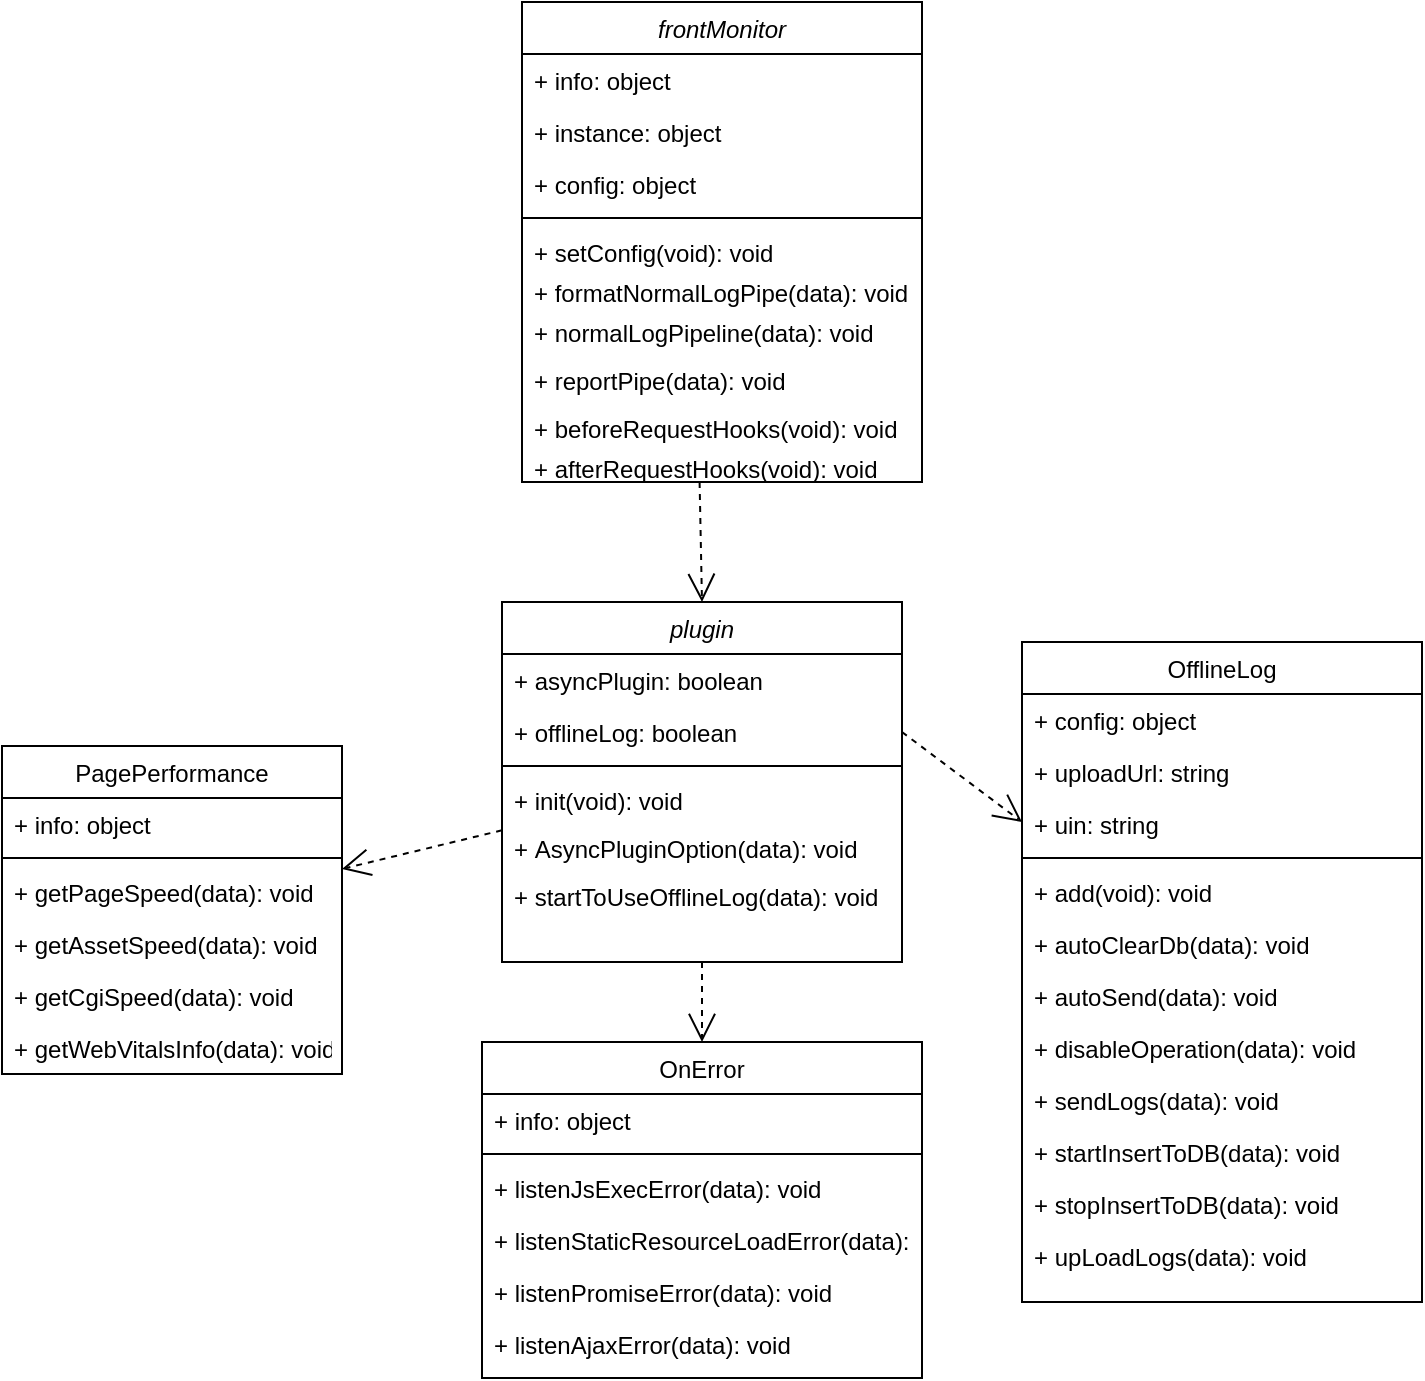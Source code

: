 <mxfile version="21.1.1" type="github">
  <diagram id="C5RBs43oDa-KdzZeNtuy" name="Page-1">
    <mxGraphModel dx="820" dy="556" grid="1" gridSize="10" guides="1" tooltips="1" connect="1" arrows="1" fold="1" page="1" pageScale="1" pageWidth="827" pageHeight="1169" math="0" shadow="0">
      <root>
        <mxCell id="WIyWlLk6GJQsqaUBKTNV-0" />
        <mxCell id="WIyWlLk6GJQsqaUBKTNV-1" parent="WIyWlLk6GJQsqaUBKTNV-0" />
        <mxCell id="4VIkQ_nslsspy_3Tey3o-0" value="OnError" style="swimlane;fontStyle=0;align=center;verticalAlign=top;childLayout=stackLayout;horizontal=1;startSize=26;horizontalStack=0;resizeParent=1;resizeLast=0;collapsible=1;marginBottom=0;rounded=0;shadow=0;strokeWidth=1;" vertex="1" parent="WIyWlLk6GJQsqaUBKTNV-1">
          <mxGeometry x="290" y="650" width="220" height="168" as="geometry">
            <mxRectangle x="290" y="562" width="160" height="26" as="alternateBounds" />
          </mxGeometry>
        </mxCell>
        <mxCell id="4VIkQ_nslsspy_3Tey3o-1" value="+ info: object" style="text;align=left;verticalAlign=top;spacingLeft=4;spacingRight=4;overflow=hidden;rotatable=0;points=[[0,0.5],[1,0.5]];portConstraint=eastwest;" vertex="1" parent="4VIkQ_nslsspy_3Tey3o-0">
          <mxGeometry y="26" width="220" height="26" as="geometry" />
        </mxCell>
        <mxCell id="4VIkQ_nslsspy_3Tey3o-2" value="" style="line;html=1;strokeWidth=1;align=left;verticalAlign=middle;spacingTop=-1;spacingLeft=3;spacingRight=3;rotatable=0;labelPosition=right;points=[];portConstraint=eastwest;" vertex="1" parent="4VIkQ_nslsspy_3Tey3o-0">
          <mxGeometry y="52" width="220" height="8" as="geometry" />
        </mxCell>
        <mxCell id="4VIkQ_nslsspy_3Tey3o-3" value="+ listenJsExecError(data): void" style="text;align=left;verticalAlign=top;spacingLeft=4;spacingRight=4;overflow=hidden;rotatable=0;points=[[0,0.5],[1,0.5]];portConstraint=eastwest;" vertex="1" parent="4VIkQ_nslsspy_3Tey3o-0">
          <mxGeometry y="60" width="220" height="26" as="geometry" />
        </mxCell>
        <mxCell id="4VIkQ_nslsspy_3Tey3o-4" value="+ listenStaticResourceLoadError(data): void" style="text;align=left;verticalAlign=top;spacingLeft=4;spacingRight=4;overflow=hidden;rotatable=0;points=[[0,0.5],[1,0.5]];portConstraint=eastwest;rounded=0;shadow=0;html=0;" vertex="1" parent="4VIkQ_nslsspy_3Tey3o-0">
          <mxGeometry y="86" width="220" height="26" as="geometry" />
        </mxCell>
        <mxCell id="4VIkQ_nslsspy_3Tey3o-5" value="+ listenPromiseError(data): void" style="text;align=left;verticalAlign=top;spacingLeft=4;spacingRight=4;overflow=hidden;rotatable=0;points=[[0,0.5],[1,0.5]];portConstraint=eastwest;rounded=0;shadow=0;html=0;" vertex="1" parent="4VIkQ_nslsspy_3Tey3o-0">
          <mxGeometry y="112" width="220" height="26" as="geometry" />
        </mxCell>
        <mxCell id="4VIkQ_nslsspy_3Tey3o-6" value="+ listenAjaxError(data): void" style="text;align=left;verticalAlign=top;spacingLeft=4;spacingRight=4;overflow=hidden;rotatable=0;points=[[0,0.5],[1,0.5]];portConstraint=eastwest;rounded=0;shadow=0;html=0;" vertex="1" parent="4VIkQ_nslsspy_3Tey3o-0">
          <mxGeometry y="138" width="220" height="26" as="geometry" />
        </mxCell>
        <mxCell id="4VIkQ_nslsspy_3Tey3o-7" value="PagePerformance" style="swimlane;fontStyle=0;align=center;verticalAlign=top;childLayout=stackLayout;horizontal=1;startSize=26;horizontalStack=0;resizeParent=1;resizeLast=0;collapsible=1;marginBottom=0;rounded=0;shadow=0;strokeWidth=1;" vertex="1" parent="WIyWlLk6GJQsqaUBKTNV-1">
          <mxGeometry x="50" y="502" width="170" height="164" as="geometry">
            <mxRectangle x="60" y="790" width="160" height="26" as="alternateBounds" />
          </mxGeometry>
        </mxCell>
        <mxCell id="4VIkQ_nslsspy_3Tey3o-8" value="+ info: object" style="text;align=left;verticalAlign=top;spacingLeft=4;spacingRight=4;overflow=hidden;rotatable=0;points=[[0,0.5],[1,0.5]];portConstraint=eastwest;" vertex="1" parent="4VIkQ_nslsspy_3Tey3o-7">
          <mxGeometry y="26" width="170" height="26" as="geometry" />
        </mxCell>
        <mxCell id="4VIkQ_nslsspy_3Tey3o-9" value="" style="line;html=1;strokeWidth=1;align=left;verticalAlign=middle;spacingTop=-1;spacingLeft=3;spacingRight=3;rotatable=0;labelPosition=right;points=[];portConstraint=eastwest;" vertex="1" parent="4VIkQ_nslsspy_3Tey3o-7">
          <mxGeometry y="52" width="170" height="8" as="geometry" />
        </mxCell>
        <mxCell id="4VIkQ_nslsspy_3Tey3o-10" value="+ getPageSpeed(data): void" style="text;align=left;verticalAlign=top;spacingLeft=4;spacingRight=4;overflow=hidden;rotatable=0;points=[[0,0.5],[1,0.5]];portConstraint=eastwest;rounded=0;shadow=0;html=0;" vertex="1" parent="4VIkQ_nslsspy_3Tey3o-7">
          <mxGeometry y="60" width="170" height="26" as="geometry" />
        </mxCell>
        <mxCell id="4VIkQ_nslsspy_3Tey3o-11" value="+ getAssetSpeed(data): void" style="text;align=left;verticalAlign=top;spacingLeft=4;spacingRight=4;overflow=hidden;rotatable=0;points=[[0,0.5],[1,0.5]];portConstraint=eastwest;" vertex="1" parent="4VIkQ_nslsspy_3Tey3o-7">
          <mxGeometry y="86" width="170" height="26" as="geometry" />
        </mxCell>
        <mxCell id="4VIkQ_nslsspy_3Tey3o-12" value="+ getCgiSpeed(data): void" style="text;align=left;verticalAlign=top;spacingLeft=4;spacingRight=4;overflow=hidden;rotatable=0;points=[[0,0.5],[1,0.5]];portConstraint=eastwest;rounded=0;shadow=0;html=0;" vertex="1" parent="4VIkQ_nslsspy_3Tey3o-7">
          <mxGeometry y="112" width="170" height="26" as="geometry" />
        </mxCell>
        <mxCell id="4VIkQ_nslsspy_3Tey3o-13" value="+ getWebVitalsInfo(data): void" style="text;align=left;verticalAlign=top;spacingLeft=4;spacingRight=4;overflow=hidden;rotatable=0;points=[[0,0.5],[1,0.5]];portConstraint=eastwest;rounded=0;shadow=0;html=0;" vertex="1" parent="4VIkQ_nslsspy_3Tey3o-7">
          <mxGeometry y="138" width="170" height="26" as="geometry" />
        </mxCell>
        <mxCell id="4VIkQ_nslsspy_3Tey3o-14" value="OfflineLog" style="swimlane;fontStyle=0;align=center;verticalAlign=top;childLayout=stackLayout;horizontal=1;startSize=26;horizontalStack=0;resizeParent=1;resizeLast=0;collapsible=1;marginBottom=0;rounded=0;shadow=0;strokeWidth=1;" vertex="1" parent="WIyWlLk6GJQsqaUBKTNV-1">
          <mxGeometry x="560" y="450" width="200" height="330" as="geometry">
            <mxRectangle x="570" y="720" width="160" height="26" as="alternateBounds" />
          </mxGeometry>
        </mxCell>
        <mxCell id="4VIkQ_nslsspy_3Tey3o-15" value="+ config: object" style="text;align=left;verticalAlign=top;spacingLeft=4;spacingRight=4;overflow=hidden;rotatable=0;points=[[0,0.5],[1,0.5]];portConstraint=eastwest;" vertex="1" parent="4VIkQ_nslsspy_3Tey3o-14">
          <mxGeometry y="26" width="200" height="26" as="geometry" />
        </mxCell>
        <mxCell id="4VIkQ_nslsspy_3Tey3o-16" value="+ uploadUrl: string" style="text;align=left;verticalAlign=top;spacingLeft=4;spacingRight=4;overflow=hidden;rotatable=0;points=[[0,0.5],[1,0.5]];portConstraint=eastwest;" vertex="1" parent="4VIkQ_nslsspy_3Tey3o-14">
          <mxGeometry y="52" width="200" height="26" as="geometry" />
        </mxCell>
        <mxCell id="4VIkQ_nslsspy_3Tey3o-17" value="+ uin: string" style="text;align=left;verticalAlign=top;spacingLeft=4;spacingRight=4;overflow=hidden;rotatable=0;points=[[0,0.5],[1,0.5]];portConstraint=eastwest;" vertex="1" parent="4VIkQ_nslsspy_3Tey3o-14">
          <mxGeometry y="78" width="200" height="26" as="geometry" />
        </mxCell>
        <mxCell id="4VIkQ_nslsspy_3Tey3o-18" value="" style="line;html=1;strokeWidth=1;align=left;verticalAlign=middle;spacingTop=-1;spacingLeft=3;spacingRight=3;rotatable=0;labelPosition=right;points=[];portConstraint=eastwest;" vertex="1" parent="4VIkQ_nslsspy_3Tey3o-14">
          <mxGeometry y="104" width="200" height="8" as="geometry" />
        </mxCell>
        <mxCell id="4VIkQ_nslsspy_3Tey3o-19" value="+ add(void): void" style="text;align=left;verticalAlign=top;spacingLeft=4;spacingRight=4;overflow=hidden;rotatable=0;points=[[0,0.5],[1,0.5]];portConstraint=eastwest;" vertex="1" parent="4VIkQ_nslsspy_3Tey3o-14">
          <mxGeometry y="112" width="200" height="26" as="geometry" />
        </mxCell>
        <mxCell id="4VIkQ_nslsspy_3Tey3o-20" value="+ autoClearDb(data): void" style="text;align=left;verticalAlign=top;spacingLeft=4;spacingRight=4;overflow=hidden;rotatable=0;points=[[0,0.5],[1,0.5]];portConstraint=eastwest;rounded=0;shadow=0;html=0;" vertex="1" parent="4VIkQ_nslsspy_3Tey3o-14">
          <mxGeometry y="138" width="200" height="26" as="geometry" />
        </mxCell>
        <mxCell id="4VIkQ_nslsspy_3Tey3o-21" value="+ autoSend(data): void" style="text;align=left;verticalAlign=top;spacingLeft=4;spacingRight=4;overflow=hidden;rotatable=0;points=[[0,0.5],[1,0.5]];portConstraint=eastwest;rounded=0;shadow=0;html=0;" vertex="1" parent="4VIkQ_nslsspy_3Tey3o-14">
          <mxGeometry y="164" width="200" height="26" as="geometry" />
        </mxCell>
        <mxCell id="4VIkQ_nslsspy_3Tey3o-22" value="+ disableOperation(data): void" style="text;align=left;verticalAlign=top;spacingLeft=4;spacingRight=4;overflow=hidden;rotatable=0;points=[[0,0.5],[1,0.5]];portConstraint=eastwest;rounded=0;shadow=0;html=0;" vertex="1" parent="4VIkQ_nslsspy_3Tey3o-14">
          <mxGeometry y="190" width="200" height="26" as="geometry" />
        </mxCell>
        <mxCell id="4VIkQ_nslsspy_3Tey3o-23" value="+ sendLogs(data): void" style="text;align=left;verticalAlign=top;spacingLeft=4;spacingRight=4;overflow=hidden;rotatable=0;points=[[0,0.5],[1,0.5]];portConstraint=eastwest;rounded=0;shadow=0;html=0;" vertex="1" parent="4VIkQ_nslsspy_3Tey3o-14">
          <mxGeometry y="216" width="200" height="26" as="geometry" />
        </mxCell>
        <mxCell id="4VIkQ_nslsspy_3Tey3o-24" value="+ startInsertToDB(data): void" style="text;align=left;verticalAlign=top;spacingLeft=4;spacingRight=4;overflow=hidden;rotatable=0;points=[[0,0.5],[1,0.5]];portConstraint=eastwest;rounded=0;shadow=0;html=0;" vertex="1" parent="4VIkQ_nslsspy_3Tey3o-14">
          <mxGeometry y="242" width="200" height="26" as="geometry" />
        </mxCell>
        <mxCell id="4VIkQ_nslsspy_3Tey3o-25" value="+ stopInsertToDB(data): void" style="text;align=left;verticalAlign=top;spacingLeft=4;spacingRight=4;overflow=hidden;rotatable=0;points=[[0,0.5],[1,0.5]];portConstraint=eastwest;rounded=0;shadow=0;html=0;" vertex="1" parent="4VIkQ_nslsspy_3Tey3o-14">
          <mxGeometry y="268" width="200" height="26" as="geometry" />
        </mxCell>
        <mxCell id="4VIkQ_nslsspy_3Tey3o-26" value="+ upLoadLogs(data): void" style="text;align=left;verticalAlign=top;spacingLeft=4;spacingRight=4;overflow=hidden;rotatable=0;points=[[0,0.5],[1,0.5]];portConstraint=eastwest;rounded=0;shadow=0;html=0;" vertex="1" parent="4VIkQ_nslsspy_3Tey3o-14">
          <mxGeometry y="294" width="200" height="26" as="geometry" />
        </mxCell>
        <mxCell id="4VIkQ_nslsspy_3Tey3o-27" value="plugin" style="swimlane;fontStyle=2;align=center;verticalAlign=top;childLayout=stackLayout;horizontal=1;startSize=26;horizontalStack=0;resizeParent=1;resizeLast=0;collapsible=1;marginBottom=0;rounded=0;shadow=0;strokeWidth=1;" vertex="1" parent="WIyWlLk6GJQsqaUBKTNV-1">
          <mxGeometry x="300" y="430" width="200" height="180" as="geometry">
            <mxRectangle x="230" y="140" width="160" height="26" as="alternateBounds" />
          </mxGeometry>
        </mxCell>
        <mxCell id="4VIkQ_nslsspy_3Tey3o-28" value="+ asyncPlugin: boolean" style="text;align=left;verticalAlign=top;spacingLeft=4;spacingRight=4;overflow=hidden;rotatable=0;points=[[0,0.5],[1,0.5]];portConstraint=eastwest;" vertex="1" parent="4VIkQ_nslsspy_3Tey3o-27">
          <mxGeometry y="26" width="200" height="26" as="geometry" />
        </mxCell>
        <mxCell id="4VIkQ_nslsspy_3Tey3o-29" value="+ offlineLog: boolean" style="text;align=left;verticalAlign=top;spacingLeft=4;spacingRight=4;overflow=hidden;rotatable=0;points=[[0,0.5],[1,0.5]];portConstraint=eastwest;rounded=0;shadow=0;html=0;" vertex="1" parent="4VIkQ_nslsspy_3Tey3o-27">
          <mxGeometry y="52" width="200" height="26" as="geometry" />
        </mxCell>
        <mxCell id="4VIkQ_nslsspy_3Tey3o-30" value="" style="line;html=1;strokeWidth=1;align=left;verticalAlign=middle;spacingTop=-1;spacingLeft=3;spacingRight=3;rotatable=0;labelPosition=right;points=[];portConstraint=eastwest;" vertex="1" parent="4VIkQ_nslsspy_3Tey3o-27">
          <mxGeometry y="78" width="200" height="8" as="geometry" />
        </mxCell>
        <mxCell id="4VIkQ_nslsspy_3Tey3o-31" value="+ init(void): void" style="text;align=left;verticalAlign=top;spacingLeft=4;spacingRight=4;overflow=hidden;rotatable=0;points=[[0,0.5],[1,0.5]];portConstraint=eastwest;" vertex="1" parent="4VIkQ_nslsspy_3Tey3o-27">
          <mxGeometry y="86" width="200" height="24" as="geometry" />
        </mxCell>
        <mxCell id="4VIkQ_nslsspy_3Tey3o-32" value="+ AsyncPluginOption(data): void" style="text;align=left;verticalAlign=top;spacingLeft=4;spacingRight=4;overflow=hidden;rotatable=0;points=[[0,0.5],[1,0.5]];portConstraint=eastwest;" vertex="1" parent="4VIkQ_nslsspy_3Tey3o-27">
          <mxGeometry y="110" width="200" height="24" as="geometry" />
        </mxCell>
        <mxCell id="4VIkQ_nslsspy_3Tey3o-33" value="+ startToUseOfflineLog(data): void" style="text;align=left;verticalAlign=top;spacingLeft=4;spacingRight=4;overflow=hidden;rotatable=0;points=[[0,0.5],[1,0.5]];portConstraint=eastwest;" vertex="1" parent="4VIkQ_nslsspy_3Tey3o-27">
          <mxGeometry y="134" width="200" height="20" as="geometry" />
        </mxCell>
        <mxCell id="4VIkQ_nslsspy_3Tey3o-34" value="" style="endArrow=open;endSize=12;dashed=1;html=1;rounded=0;" edge="1" parent="WIyWlLk6GJQsqaUBKTNV-1" source="4VIkQ_nslsspy_3Tey3o-27" target="4VIkQ_nslsspy_3Tey3o-7">
          <mxGeometry x="0.111" y="5" width="160" relative="1" as="geometry">
            <mxPoint x="120" y="328" as="sourcePoint" />
            <mxPoint x="420" y="318" as="targetPoint" />
            <mxPoint as="offset" />
          </mxGeometry>
        </mxCell>
        <mxCell id="4VIkQ_nslsspy_3Tey3o-35" value="" style="endArrow=open;endSize=12;dashed=1;html=1;rounded=0;" edge="1" parent="WIyWlLk6GJQsqaUBKTNV-1" source="4VIkQ_nslsspy_3Tey3o-27" target="4VIkQ_nslsspy_3Tey3o-0">
          <mxGeometry width="160" relative="1" as="geometry">
            <mxPoint x="120" y="328" as="sourcePoint" />
            <mxPoint x="420" y="318" as="targetPoint" />
          </mxGeometry>
        </mxCell>
        <mxCell id="4VIkQ_nslsspy_3Tey3o-36" value="" style="endArrow=open;endSize=12;dashed=1;html=1;rounded=0;exitX=1;exitY=0.5;exitDx=0;exitDy=0;" edge="1" parent="WIyWlLk6GJQsqaUBKTNV-1" source="4VIkQ_nslsspy_3Tey3o-29" target="4VIkQ_nslsspy_3Tey3o-14">
          <mxGeometry width="160" relative="1" as="geometry">
            <mxPoint x="120" y="328" as="sourcePoint" />
            <mxPoint x="420" y="318" as="targetPoint" />
          </mxGeometry>
        </mxCell>
        <mxCell id="4VIkQ_nslsspy_3Tey3o-37" value="frontMonitor" style="swimlane;fontStyle=2;align=center;verticalAlign=top;childLayout=stackLayout;horizontal=1;startSize=26;horizontalStack=0;resizeParent=1;resizeLast=0;collapsible=1;marginBottom=0;rounded=0;shadow=0;strokeWidth=1;" vertex="1" parent="WIyWlLk6GJQsqaUBKTNV-1">
          <mxGeometry x="310" y="130" width="200" height="240" as="geometry">
            <mxRectangle x="230" y="140" width="160" height="26" as="alternateBounds" />
          </mxGeometry>
        </mxCell>
        <mxCell id="4VIkQ_nslsspy_3Tey3o-38" value="+ info: object" style="text;align=left;verticalAlign=top;spacingLeft=4;spacingRight=4;overflow=hidden;rotatable=0;points=[[0,0.5],[1,0.5]];portConstraint=eastwest;" vertex="1" parent="4VIkQ_nslsspy_3Tey3o-37">
          <mxGeometry y="26" width="200" height="26" as="geometry" />
        </mxCell>
        <mxCell id="4VIkQ_nslsspy_3Tey3o-39" value="+ instance: object" style="text;align=left;verticalAlign=top;spacingLeft=4;spacingRight=4;overflow=hidden;rotatable=0;points=[[0,0.5],[1,0.5]];portConstraint=eastwest;rounded=0;shadow=0;html=0;" vertex="1" parent="4VIkQ_nslsspy_3Tey3o-37">
          <mxGeometry y="52" width="200" height="26" as="geometry" />
        </mxCell>
        <mxCell id="4VIkQ_nslsspy_3Tey3o-40" value="+ config: object" style="text;align=left;verticalAlign=top;spacingLeft=4;spacingRight=4;overflow=hidden;rotatable=0;points=[[0,0.5],[1,0.5]];portConstraint=eastwest;rounded=0;shadow=0;html=0;" vertex="1" parent="4VIkQ_nslsspy_3Tey3o-37">
          <mxGeometry y="78" width="200" height="26" as="geometry" />
        </mxCell>
        <mxCell id="4VIkQ_nslsspy_3Tey3o-41" value="" style="line;html=1;strokeWidth=1;align=left;verticalAlign=middle;spacingTop=-1;spacingLeft=3;spacingRight=3;rotatable=0;labelPosition=right;points=[];portConstraint=eastwest;" vertex="1" parent="4VIkQ_nslsspy_3Tey3o-37">
          <mxGeometry y="104" width="200" height="8" as="geometry" />
        </mxCell>
        <mxCell id="4VIkQ_nslsspy_3Tey3o-42" value="+ setConfig(void): void" style="text;align=left;verticalAlign=top;spacingLeft=4;spacingRight=4;overflow=hidden;rotatable=0;points=[[0,0.5],[1,0.5]];portConstraint=eastwest;" vertex="1" parent="4VIkQ_nslsspy_3Tey3o-37">
          <mxGeometry y="112" width="200" height="20" as="geometry" />
        </mxCell>
        <mxCell id="4VIkQ_nslsspy_3Tey3o-43" value="+ formatNormalLogPipe(data): void" style="text;align=left;verticalAlign=top;spacingLeft=4;spacingRight=4;overflow=hidden;rotatable=0;points=[[0,0.5],[1,0.5]];portConstraint=eastwest;" vertex="1" parent="4VIkQ_nslsspy_3Tey3o-37">
          <mxGeometry y="132" width="200" height="20" as="geometry" />
        </mxCell>
        <mxCell id="4VIkQ_nslsspy_3Tey3o-44" value="+ normalLogPipeline(data): void" style="text;align=left;verticalAlign=top;spacingLeft=4;spacingRight=4;overflow=hidden;rotatable=0;points=[[0,0.5],[1,0.5]];portConstraint=eastwest;" vertex="1" parent="4VIkQ_nslsspy_3Tey3o-37">
          <mxGeometry y="152" width="200" height="24" as="geometry" />
        </mxCell>
        <mxCell id="4VIkQ_nslsspy_3Tey3o-45" value="+ reportPipe(data): void" style="text;align=left;verticalAlign=top;spacingLeft=4;spacingRight=4;overflow=hidden;rotatable=0;points=[[0,0.5],[1,0.5]];portConstraint=eastwest;" vertex="1" parent="4VIkQ_nslsspy_3Tey3o-37">
          <mxGeometry y="176" width="200" height="24" as="geometry" />
        </mxCell>
        <mxCell id="4VIkQ_nslsspy_3Tey3o-46" value="+ beforeRequestHooks(void): void" style="text;align=left;verticalAlign=top;spacingLeft=4;spacingRight=4;overflow=hidden;rotatable=0;points=[[0,0.5],[1,0.5]];portConstraint=eastwest;" vertex="1" parent="4VIkQ_nslsspy_3Tey3o-37">
          <mxGeometry y="200" width="200" height="20" as="geometry" />
        </mxCell>
        <mxCell id="4VIkQ_nslsspy_3Tey3o-47" value="+ afterRequestHooks(void): void" style="text;align=left;verticalAlign=top;spacingLeft=4;spacingRight=4;overflow=hidden;rotatable=0;points=[[0,0.5],[1,0.5]];portConstraint=eastwest;" vertex="1" parent="4VIkQ_nslsspy_3Tey3o-37">
          <mxGeometry y="220" width="200" height="20" as="geometry" />
        </mxCell>
        <mxCell id="4VIkQ_nslsspy_3Tey3o-48" value="" style="endArrow=open;endSize=12;dashed=1;html=1;rounded=0;exitX=0.444;exitY=1;exitDx=0;exitDy=0;exitPerimeter=0;entryX=0.5;entryY=0;entryDx=0;entryDy=0;" edge="1" parent="WIyWlLk6GJQsqaUBKTNV-1" source="4VIkQ_nslsspy_3Tey3o-47" target="4VIkQ_nslsspy_3Tey3o-27">
          <mxGeometry width="160" relative="1" as="geometry">
            <mxPoint x="120" y="328" as="sourcePoint" />
            <mxPoint x="420" y="318" as="targetPoint" />
          </mxGeometry>
        </mxCell>
      </root>
    </mxGraphModel>
  </diagram>
</mxfile>
